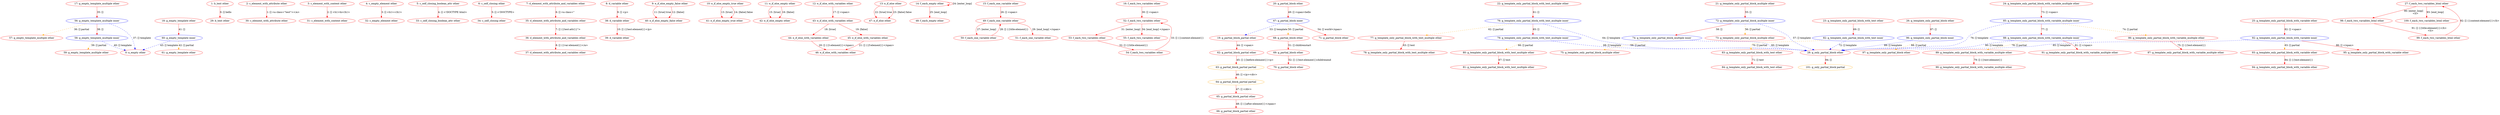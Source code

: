 digraph {
    0 [ label = "0: a_empty other" color = red]
    1 [ label = "1: b_text other" color = red]
    2 [ label = "2: c_element_with_attribute other" color = red]
    3 [ label = "3: c_element_with_content other" color = red]
    4 [ label = "4: c_empty_element other" color = red]
    5 [ label = "5: c_self_closing_boolean_attr other" color = red]
    6 [ label = "6: c_self_closing other" color = red]
    7 [ label = "7: d_element_with_attribute_and_variables other" color = red]
    8 [ label = "8: d_variable other" color = red]
    9 [ label = "9: e_if_else_empty_false other" color = red]
    10 [ label = "10: e_if_else_empty_true other" color = red]
    11 [ label = "11: e_if_else_empty other" color = red]
    12 [ label = "12: e_if_else_with_variables other" color = red]
    13 [ label = "13: e_if_else other" color = red]
    14 [ label = "14: f_each_empty other" color = red]
    15 [ label = "15: f_each_one_variable other" color = red]
    16 [ label = "16: f_each_two_variables other" color = red]
    17 [ label = "17: g_empty_template_multiple other" color = red]
    18 [ label = "18: g_empty_template other" color = red]
    19 [ label = "19: g_partial_block_partial other" color = red]
    20 [ label = "20: g_partial_block other" color = red]
    21 [ label = "21: g_template_only_partial_block_multiple other" color = red]
    22 [ label = "22: g_template_only_partial_block_with_text_multiple other" color = red]
    23 [ label = "23: g_template_only_partial_block_with_text other" color = red]
    24 [ label = "24: g_template_only_partial_block_with_variable_multiple other" color = red]
    25 [ label = "25: g_template_only_partial_block_with_variable other" color = red]
    26 [ label = "26: g_template_only_partial_block other" color = red]
    27 [ label = "27: f_each_two_variables_html other" color = red]
    28 [ label = "28: g_only_partial_block other" color = red]
    29 [ label = "29: b_text other" color = red]
    30 [ label = "30: c_element_with_attribute other" color = red]
    31 [ label = "31: c_element_with_content other" color = red]
    32 [ label = "32: c_empty_element other" color = red]
    33 [ label = "33: c_self_closing_boolean_attr other" color = red]
    34 [ label = "34: c_self_closing other" color = red]
    35 [ label = "35: d_element_with_attribute_and_variables other" color = red]
    36 [ label = "36: d_element_with_attribute_and_variables other" color = red]
    37 [ label = "37: d_element_with_attribute_and_variables other" color = red]
    38 [ label = "38: d_variable other" color = red]
    39 [ label = "39: d_variable other" color = red]
    40 [ label = "40: e_if_else_empty_false other" color = red]
    41 [ label = "41: e_if_else_empty_true other" color = red]
    42 [ label = "42: e_if_else_empty other" color = red]
    43 [ label = "43: e_if_else_with_variables other" color = red]
    44 [ label = "44: e_if_else_with_variables other" color = red]
    45 [ label = "45: e_if_else_with_variables other" color = red]
    46 [ label = "46: e_if_else_with_variables other" color = red]
    47 [ label = "47: e_if_else other" color = red]
    48 [ label = "48: f_each_empty other" color = red]
    49 [ label = "49: f_each_one_variable other" color = red]
    50 [ label = "50: f_each_one_variable other" color = red]
    51 [ label = "51: f_each_one_variable other" color = red]
    52 [ label = "52: f_each_two_variables other" color = red]
    53 [ label = "53: f_each_two_variables other" color = red]
    54 [ label = "54: f_each_two_variables other" color = red]
    55 [ label = "55: f_each_two_variables other" color = red]
    56 [ label = "56: g_empty_template_multiple inner" color = blue]
    57 [ label = "57: g_empty_template_multiple other" color = red]
    58 [ label = "58: g_empty_template_multiple inner" color = blue]
    59 [ label = "59: g_empty_template_multiple other" color = red]
    60 [ label = "60: g_empty_template inner" color = blue]
    61 [ label = "61: g_empty_template other" color = red]
    62 [ label = "62: g_partial_block_partial other" color = red]
    63 [ label = "63: g_partial_block_partial partial" color = orange]
    64 [ label = "64: g_partial_block_partial partial" color = orange]
    65 [ label = "65: g_partial_block_partial other" color = red]
    66 [ label = "66: g_partial_block_partial other" color = red]
    67 [ label = "67: g_partial_block inner" color = blue]
    68 [ label = "68: g_partial_block other" color = red]
    69 [ label = "69: g_partial_block other" color = red]
    70 [ label = "70: g_partial_block other" color = red]
    71 [ label = "71: g_partial_block other" color = red]
    72 [ label = "72: g_template_only_partial_block_multiple inner" color = blue]
    73 [ label = "73: g_template_only_partial_block_multiple other" color = red]
    74 [ label = "74: g_template_only_partial_block_multiple inner" color = blue]
    75 [ label = "75: g_template_only_partial_block_multiple other" color = red]
    76 [ label = "76: g_template_only_partial_block_with_text_multiple inner" color = blue]
    77 [ label = "77: g_template_only_partial_block_with_text_multiple other" color = red]
    78 [ label = "78: g_template_only_partial_block_with_text_multiple other" color = red]
    79 [ label = "79: g_template_only_partial_block_with_text_multiple inner" color = blue]
    80 [ label = "80: g_template_only_partial_block_with_text_multiple other" color = red]
    81 [ label = "81: g_template_only_partial_block_with_text_multiple other" color = red]
    82 [ label = "82: g_template_only_partial_block_with_text inner" color = blue]
    83 [ label = "83: g_template_only_partial_block_with_text other" color = red]
    84 [ label = "84: g_template_only_partial_block_with_text other" color = red]
    85 [ label = "85: g_template_only_partial_block_with_variable_multiple inner" color = blue]
    86 [ label = "86: g_template_only_partial_block_with_variable_multiple other" color = red]
    87 [ label = "87: g_template_only_partial_block_with_variable_multiple other" color = red]
    88 [ label = "88: g_template_only_partial_block_with_variable_multiple inner" color = blue]
    89 [ label = "89: g_template_only_partial_block_with_variable_multiple other" color = red]
    90 [ label = "90: g_template_only_partial_block_with_variable_multiple other" color = red]
    91 [ label = "91: g_template_only_partial_block_with_variable_multiple other" color = red]
    92 [ label = "92: g_template_only_partial_block_with_variable inner" color = blue]
    93 [ label = "93: g_template_only_partial_block_with_variable other" color = red]
    94 [ label = "94: g_template_only_partial_block_with_variable other" color = red]
    95 [ label = "95: g_template_only_partial_block_with_variable other" color = red]
    96 [ label = "96: g_template_only_partial_block inner" color = blue]
    97 [ label = "97: g_template_only_partial_block other" color = red]
    98 [ label = "98: f_each_two_variables_html other" color = red]
    99 [ label = "99: f_each_two_variables_html other" color = red]
    100 [ label = "100: f_each_two_variables_html other" color = red]
    101 [ label = "101: g_only_partial_block partial" color = orange]
    1 -> 29 [ label = "0: [] hello" color = red]
    2 -> 30 [ label = "1: [] <a class=\"test\"></a>" color = red]
    3 -> 31 [ label = "2: [] <h1>hi</h1>" color = red]
    4 -> 32 [ label = "3: [] <h1></h1>" color = red]
    5 -> 33 [ label = "4: [] <!DOCTYPE html>" color = red]
    6 -> 34 [ label = "5: [] <!DOCTYPE>" color = red]
    7 -> 35 [ label = "6: [] <a class=\"" color = red]
    35 -> 36 [ label = "7: [] {{test:attr}}\">" color = red]
    36 -> 37 [ label = "8: [] {{var:element}}</a>" color = red]
    8 -> 38 [ label = "9: [] <p>" color = red]
    38 -> 39 [ label = "10: [] {{test:element}}</p>" color = red]
    9 -> 40 [ label = "11: [true] true" color = red]
    9 -> 40 [ label = "12: [false] " color = red]
    10 -> 41 [ label = "13: [true] " color = red]
    10 -> 41 [ label = "14: [false] false" color = red]
    11 -> 42 [ label = "15: [true] " color = red]
    11 -> 42 [ label = "16: [false] " color = red]
    12 -> 43 [ label = "17: [] <span>" color = red]
    43 -> 44 [ label = "18: [true] " color = red]
    43 -> 45 [ label = "19: [false] " color = red]
    44 -> 46 [ label = "20: [] {{t:element}}</span>" color = red]
    45 -> 46 [ label = "21: [] {{f:element}}</span>" color = red]
    13 -> 47 [ label = "22: [true] true" color = red]
    13 -> 47 [ label = "23: [false] false" color = red]
    14 -> 14 [ label = "24: [enter_loop] " color = red]
    14 -> 48 [ label = "25: [end_loop] " color = red]
    15 -> 49 [ label = "26: [] <span>" color = red]
    49 -> 50 [ label = "27: [enter_loop] " color = red]
    50 -> 49 [ label = "28: [] {{title:element}}" color = red]
    49 -> 51 [ label = "29: [end_loop] </span>" color = red]
    16 -> 52 [ label = "30: [] <span>" color = red]
    52 -> 53 [ label = "31: [enter_loop] " color = red]
    53 -> 54 [ label = "32: [] {{title:element}}" color = red]
    54 -> 52 [ label = "33: [] {{content:element}}" color = red]
    52 -> 55 [ label = "34: [end_loop] </span>" color = red]
    17 -> 56 [ label = "35: [] " color = red]
    56 -> 57 [ label = "36: [] partial" style = dashed color = orange]
    56 -> 0 [ label = "37: [] template" style = dashed color = blue]
    56 -> 58 [ label = "38: [] " color = red]
    58 -> 59 [ label = "39: [] partial" style = dashed color = orange]
    58 -> 0 [ label = "40: [] template" style = dashed color = blue]
    18 -> 60 [ label = "41: [] " color = red]
    60 -> 61 [ label = "42: [] partial" style = dashed color = orange]
    60 -> 0 [ label = "43: [] template" style = dashed color = blue]
    19 -> 62 [ label = "44: [] <span>" color = red]
    62 -> 63 [ label = "45: [] {{before:element}}<p>" color = red]
    63 -> 64 [ label = "46: [] </p><div>" color = red]
    64 -> 65 [ label = "47: [] </div>" color = red]
    65 -> 66 [ label = "48: [] {{after:element}}</span>" color = red]
    20 -> 67 [ label = "49: [] <span>hello" color = red]
    67 -> 68 [ label = "50: [] partial" style = dashed color = orange]
    68 -> 69 [ label = "51: [] childrenstart" color = red]
    69 -> 70 [ label = "52: [] {{test:element}}childrenend" color = red]
    67 -> 19 [ label = "53: [] template" style = dashed color = blue]
    67 -> 71 [ label = "54: [] world</span>" color = red]
    21 -> 72 [ label = "55: [] " color = red]
    72 -> 73 [ label = "56: [] partial" style = dashed color = orange]
    72 -> 28 [ label = "57: [] template" style = dashed color = blue]
    72 -> 74 [ label = "58: [] " color = red]
    74 -> 75 [ label = "59: [] partial" style = dashed color = orange]
    74 -> 28 [ label = "60: [] template" style = dashed color = blue]
    22 -> 76 [ label = "61: [] " color = red]
    76 -> 77 [ label = "62: [] partial" style = dashed color = orange]
    77 -> 78 [ label = "63: [] test" color = red]
    76 -> 28 [ label = "64: [] template" style = dashed color = blue]
    76 -> 79 [ label = "65: [] " color = red]
    79 -> 80 [ label = "66: [] partial" style = dashed color = orange]
    80 -> 81 [ label = "67: [] test" color = red]
    79 -> 28 [ label = "68: [] template" style = dashed color = blue]
    23 -> 82 [ label = "69: [] " color = red]
    82 -> 83 [ label = "70: [] partial" style = dashed color = orange]
    83 -> 84 [ label = "71: [] test" color = red]
    82 -> 28 [ label = "72: [] template" style = dashed color = blue]
    24 -> 85 [ label = "73: [] <span>" color = red]
    85 -> 86 [ label = "74: [] partial" style = dashed color = orange]
    86 -> 87 [ label = "75: [] {{test:element}}" color = red]
    85 -> 28 [ label = "76: [] template" style = dashed color = blue]
    85 -> 88 [ label = "77: [] " color = red]
    88 -> 89 [ label = "78: [] partial" style = dashed color = orange]
    89 -> 90 [ label = "79: [] {{test:element}}" color = red]
    88 -> 28 [ label = "80: [] template" style = dashed color = blue]
    88 -> 91 [ label = "81: [] </span>" color = red]
    25 -> 92 [ label = "82: [] <span>" color = red]
    92 -> 93 [ label = "83: [] partial" style = dashed color = orange]
    93 -> 94 [ label = "84: [] {{test:element}}" color = red]
    92 -> 28 [ label = "85: [] template" style = dashed color = blue]
    92 -> 95 [ label = "86: [] </span>" color = red]
    26 -> 96 [ label = "87: [] " color = red]
    96 -> 97 [ label = "88: [] partial" style = dashed color = orange]
    96 -> 28 [ label = "89: [] template" style = dashed color = blue]
    27 -> 98 [ label = "90: [enter_loop] 
    <li>" color = red]
    98 -> 99 [ label = "91: [] {{title:element}}</li>
    <li>" color = red]
    99 -> 27 [ label = "92: [] {{content:element}}</li>
" color = red]
    27 -> 100 [ label = "93: [end_loop] " color = red]
    28 -> 101 [ label = "94: [] " color = red]
}

